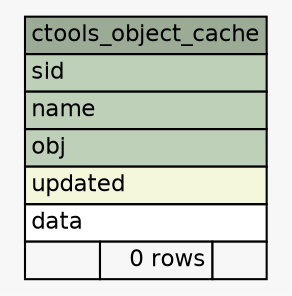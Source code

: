 // dot 2.30.1 on Mac OS X 10.8.3
// SchemaSpy rev 590
digraph "ctools_object_cache" {
  graph [
    rankdir="RL"
    bgcolor="#f7f7f7"
    nodesep="0.18"
    ranksep="0.46"
    fontname="Helvetica"
    fontsize="11"
  ];
  node [
    fontname="Helvetica"
    fontsize="11"
    shape="plaintext"
  ];
  edge [
    arrowsize="0.8"
  ];
  "ctools_object_cache" [
    label=<
    <TABLE BORDER="0" CELLBORDER="1" CELLSPACING="0" BGCOLOR="#ffffff">
      <TR><TD COLSPAN="3" BGCOLOR="#9bab96" ALIGN="CENTER">ctools_object_cache</TD></TR>
      <TR><TD PORT="sid" COLSPAN="3" BGCOLOR="#bed1b8" ALIGN="LEFT">sid</TD></TR>
      <TR><TD PORT="name" COLSPAN="3" BGCOLOR="#bed1b8" ALIGN="LEFT">name</TD></TR>
      <TR><TD PORT="obj" COLSPAN="3" BGCOLOR="#bed1b8" ALIGN="LEFT">obj</TD></TR>
      <TR><TD PORT="updated" COLSPAN="3" BGCOLOR="#f4f7da" ALIGN="LEFT">updated</TD></TR>
      <TR><TD PORT="data" COLSPAN="3" ALIGN="LEFT">data</TD></TR>
      <TR><TD ALIGN="LEFT" BGCOLOR="#f7f7f7">  </TD><TD ALIGN="RIGHT" BGCOLOR="#f7f7f7">0 rows</TD><TD ALIGN="RIGHT" BGCOLOR="#f7f7f7">  </TD></TR>
    </TABLE>>
    URL="tables/ctools_object_cache.html"
    tooltip="ctools_object_cache"
  ];
}
